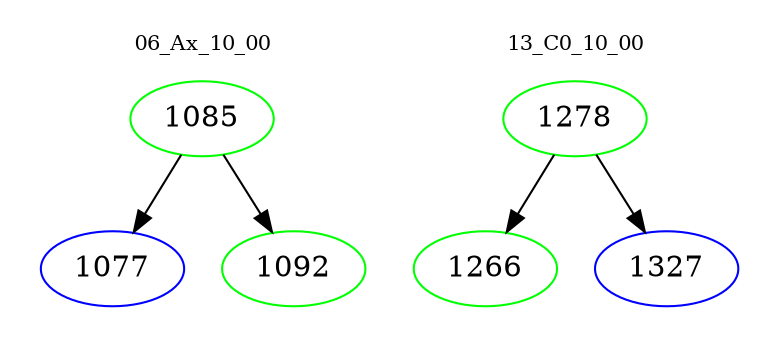 digraph{
subgraph cluster_0 {
color = white
label = "06_Ax_10_00";
fontsize=10;
T0_1085 [label="1085", color="green"]
T0_1085 -> T0_1077 [color="black"]
T0_1077 [label="1077", color="blue"]
T0_1085 -> T0_1092 [color="black"]
T0_1092 [label="1092", color="green"]
}
subgraph cluster_1 {
color = white
label = "13_C0_10_00";
fontsize=10;
T1_1278 [label="1278", color="green"]
T1_1278 -> T1_1266 [color="black"]
T1_1266 [label="1266", color="green"]
T1_1278 -> T1_1327 [color="black"]
T1_1327 [label="1327", color="blue"]
}
}

